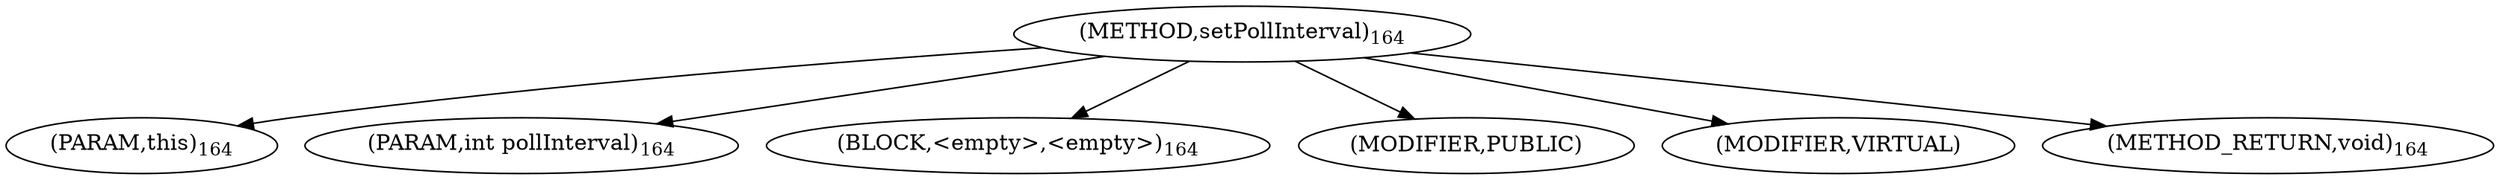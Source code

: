digraph "setPollInterval" {  
"158" [label = <(METHOD,setPollInterval)<SUB>164</SUB>> ]
"159" [label = <(PARAM,this)<SUB>164</SUB>> ]
"160" [label = <(PARAM,int pollInterval)<SUB>164</SUB>> ]
"161" [label = <(BLOCK,&lt;empty&gt;,&lt;empty&gt;)<SUB>164</SUB>> ]
"162" [label = <(MODIFIER,PUBLIC)> ]
"163" [label = <(MODIFIER,VIRTUAL)> ]
"164" [label = <(METHOD_RETURN,void)<SUB>164</SUB>> ]
  "158" -> "159" 
  "158" -> "160" 
  "158" -> "161" 
  "158" -> "162" 
  "158" -> "163" 
  "158" -> "164" 
}
